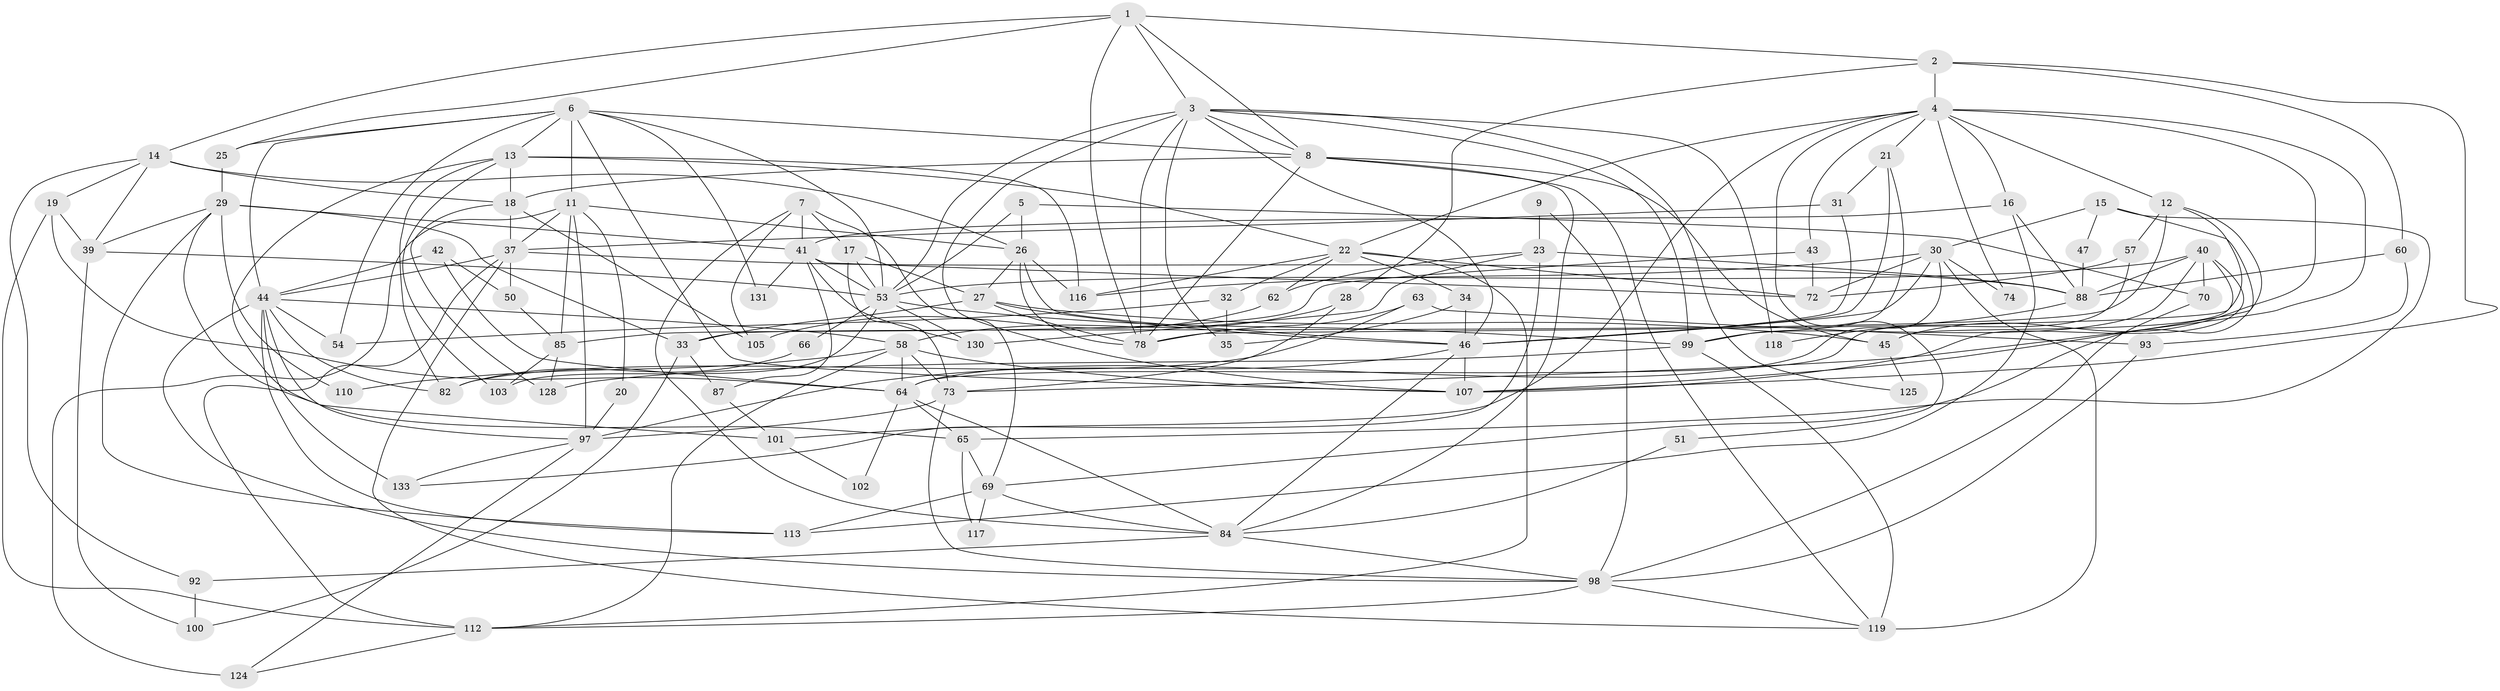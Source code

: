 // Generated by graph-tools (version 1.1) at 2025/23/03/03/25 07:23:58]
// undirected, 90 vertices, 217 edges
graph export_dot {
graph [start="1"]
  node [color=gray90,style=filled];
  1 [super="+95"];
  2;
  3 [super="+10"];
  4 [super="+38"];
  5 [super="+71"];
  6 [super="+48"];
  7 [super="+36"];
  8 [super="+80"];
  9;
  11 [super="+24"];
  12 [super="+56"];
  13 [super="+68"];
  14 [super="+59"];
  15;
  16;
  17 [super="+67"];
  18 [super="+86"];
  19;
  20;
  21;
  22 [super="+109"];
  23 [super="+79"];
  25;
  26 [super="+75"];
  27 [super="+96"];
  28;
  29 [super="+49"];
  30 [super="+77"];
  31;
  32;
  33 [super="+81"];
  34;
  35;
  37 [super="+132"];
  39 [super="+61"];
  40 [super="+52"];
  41 [super="+123"];
  42;
  43;
  44 [super="+76"];
  45 [super="+89"];
  46 [super="+94"];
  47;
  50 [super="+55"];
  51;
  53 [super="+122"];
  54;
  57;
  58 [super="+129"];
  60 [super="+91"];
  62;
  63;
  64 [super="+121"];
  65 [super="+104"];
  66;
  69 [super="+90"];
  70;
  72;
  73 [super="+83"];
  74;
  78 [super="+111"];
  82;
  84 [super="+126"];
  85 [super="+108"];
  87;
  88 [super="+115"];
  92;
  93;
  97 [super="+114"];
  98 [super="+120"];
  99 [super="+106"];
  100;
  101;
  102;
  103;
  105;
  107;
  110;
  112 [super="+127"];
  113;
  116;
  117;
  118;
  119;
  124;
  125;
  128;
  130;
  131;
  133;
  1 -- 78;
  1 -- 25;
  1 -- 3;
  1 -- 8;
  1 -- 2;
  1 -- 14;
  2 -- 107;
  2 -- 4;
  2 -- 28;
  2 -- 60;
  3 -- 8;
  3 -- 35;
  3 -- 78;
  3 -- 125;
  3 -- 53;
  3 -- 118;
  3 -- 107;
  3 -- 46;
  3 -- 99;
  4 -- 21;
  4 -- 16;
  4 -- 74;
  4 -- 101;
  4 -- 12;
  4 -- 22;
  4 -- 73;
  4 -- 43;
  4 -- 51;
  4 -- 45;
  5 -- 26;
  5 -- 53;
  5 -- 70;
  6 -- 53;
  6 -- 13;
  6 -- 131;
  6 -- 54;
  6 -- 107;
  6 -- 25;
  6 -- 11;
  6 -- 8;
  6 -- 44;
  7 -- 84;
  7 -- 17;
  7 -- 69;
  7 -- 105;
  7 -- 41 [weight=2];
  8 -- 119;
  8 -- 18 [weight=2];
  8 -- 84;
  8 -- 45;
  8 -- 78;
  9 -- 98;
  9 -- 23;
  11 -- 85 [weight=2];
  11 -- 37;
  11 -- 20;
  11 -- 124;
  11 -- 97;
  11 -- 26;
  12 -- 78;
  12 -- 57;
  12 -- 107;
  12 -- 33;
  13 -- 103;
  13 -- 116;
  13 -- 82;
  13 -- 101;
  13 -- 18;
  13 -- 22;
  14 -- 19;
  14 -- 39;
  14 -- 18;
  14 -- 26;
  14 -- 92;
  15 -- 69;
  15 -- 65;
  15 -- 47;
  15 -- 30;
  16 -- 88;
  16 -- 113;
  16 -- 41;
  17 -- 27;
  17 -- 53;
  17 -- 73;
  18 -- 37 [weight=2];
  18 -- 105;
  18 -- 128;
  19 -- 64;
  19 -- 39;
  19 -- 112;
  20 -- 97;
  21 -- 31;
  21 -- 46;
  21 -- 99;
  22 -- 32;
  22 -- 62;
  22 -- 72;
  22 -- 34;
  22 -- 116;
  22 -- 112;
  23 -- 133;
  23 -- 130;
  23 -- 62;
  23 -- 88;
  25 -- 29;
  26 -- 116;
  26 -- 27;
  26 -- 78;
  26 -- 46;
  27 -- 46;
  27 -- 45;
  27 -- 33;
  27 -- 78;
  28 -- 58;
  28 -- 73;
  29 -- 113;
  29 -- 39;
  29 -- 65;
  29 -- 110;
  29 -- 41;
  29 -- 33;
  30 -- 119;
  30 -- 74;
  30 -- 116;
  30 -- 46;
  30 -- 72;
  30 -- 64;
  31 -- 46;
  31 -- 37;
  32 -- 35;
  32 -- 54;
  33 -- 87;
  33 -- 100;
  34 -- 46;
  34 -- 35;
  37 -- 112;
  37 -- 50;
  37 -- 119;
  37 -- 88;
  37 -- 44;
  39 -- 100;
  39 -- 53;
  40 -- 88;
  40 -- 107;
  40 -- 99;
  40 -- 53;
  40 -- 70;
  40 -- 45;
  41 -- 72;
  41 -- 87;
  41 -- 53;
  41 -- 131;
  41 -- 130;
  42 -- 44;
  42 -- 50;
  42 -- 64;
  43 -- 72;
  43 -- 85;
  44 -- 82;
  44 -- 97;
  44 -- 98;
  44 -- 113;
  44 -- 133 [weight=2];
  44 -- 58;
  44 -- 54;
  45 -- 125;
  46 -- 107;
  46 -- 84;
  46 -- 97;
  47 -- 88;
  50 -- 85;
  51 -- 84;
  53 -- 66;
  53 -- 99;
  53 -- 103;
  53 -- 130;
  57 -- 72;
  57 -- 64;
  58 -- 107;
  58 -- 110;
  58 -- 64;
  58 -- 112;
  58 -- 73;
  60 -- 88;
  60 -- 93;
  62 -- 105;
  63 -- 78;
  63 -- 82;
  63 -- 93;
  64 -- 102;
  64 -- 84;
  64 -- 65;
  65 -- 69;
  65 -- 117;
  66 -- 82;
  69 -- 117;
  69 -- 113;
  69 -- 84;
  70 -- 98;
  73 -- 97;
  73 -- 98;
  84 -- 92;
  84 -- 98;
  85 -- 128;
  85 -- 103;
  87 -- 101;
  88 -- 118;
  92 -- 100;
  93 -- 98;
  97 -- 133;
  97 -- 124;
  98 -- 119;
  98 -- 112;
  99 -- 128;
  99 -- 119;
  101 -- 102;
  112 -- 124;
}
